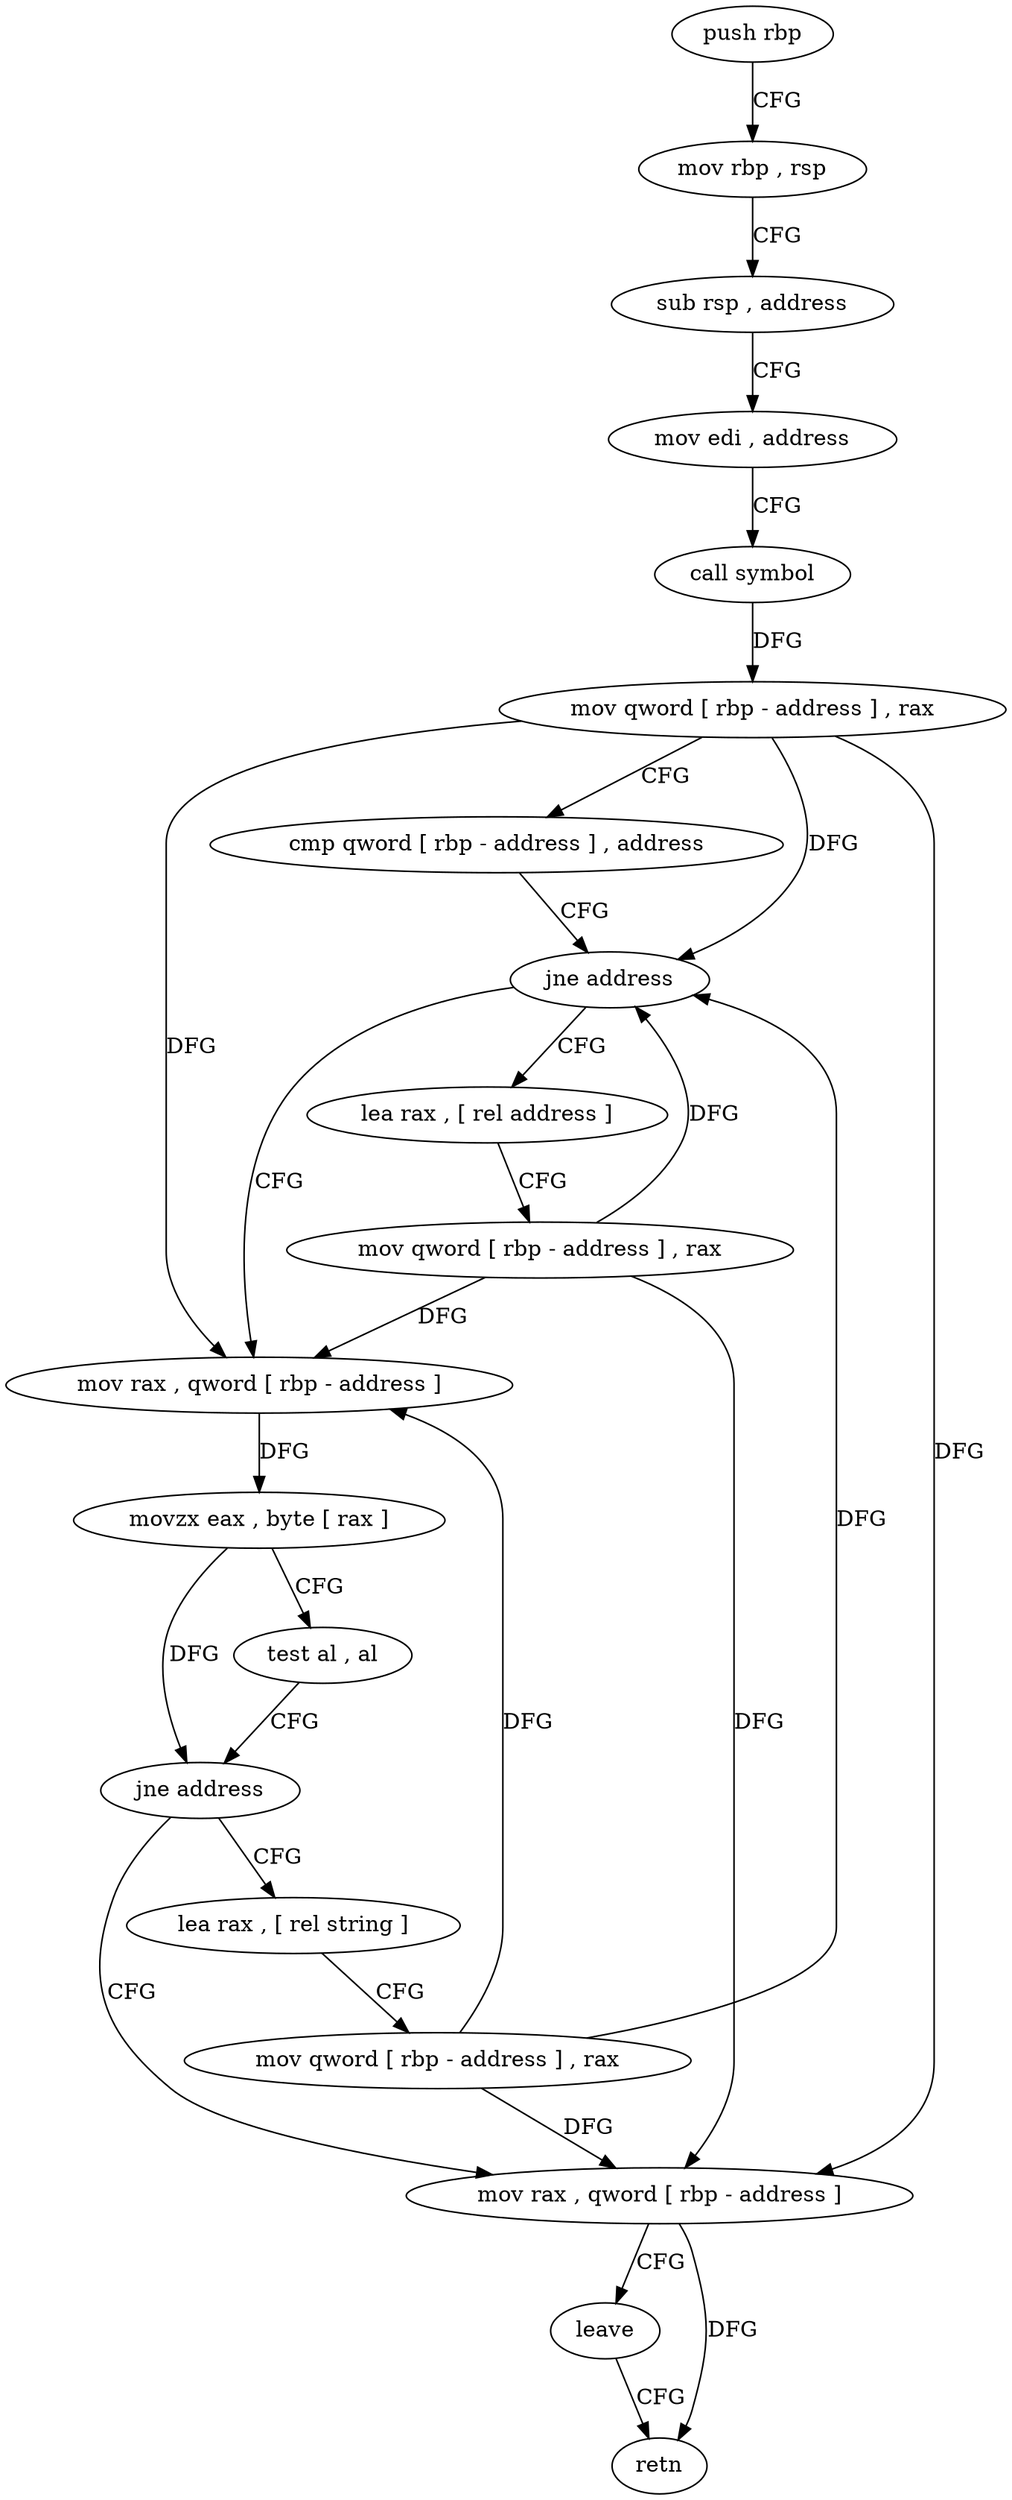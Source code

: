 digraph "func" {
"4347424" [label = "push rbp" ]
"4347425" [label = "mov rbp , rsp" ]
"4347428" [label = "sub rsp , address" ]
"4347432" [label = "mov edi , address" ]
"4347437" [label = "call symbol" ]
"4347442" [label = "mov qword [ rbp - address ] , rax" ]
"4347446" [label = "cmp qword [ rbp - address ] , address" ]
"4347451" [label = "jne address" ]
"4347464" [label = "mov rax , qword [ rbp - address ]" ]
"4347453" [label = "lea rax , [ rel address ]" ]
"4347468" [label = "movzx eax , byte [ rax ]" ]
"4347471" [label = "test al , al" ]
"4347473" [label = "jne address" ]
"4347486" [label = "mov rax , qword [ rbp - address ]" ]
"4347475" [label = "lea rax , [ rel string ]" ]
"4347460" [label = "mov qword [ rbp - address ] , rax" ]
"4347490" [label = "leave" ]
"4347491" [label = "retn" ]
"4347482" [label = "mov qword [ rbp - address ] , rax" ]
"4347424" -> "4347425" [ label = "CFG" ]
"4347425" -> "4347428" [ label = "CFG" ]
"4347428" -> "4347432" [ label = "CFG" ]
"4347432" -> "4347437" [ label = "CFG" ]
"4347437" -> "4347442" [ label = "DFG" ]
"4347442" -> "4347446" [ label = "CFG" ]
"4347442" -> "4347451" [ label = "DFG" ]
"4347442" -> "4347464" [ label = "DFG" ]
"4347442" -> "4347486" [ label = "DFG" ]
"4347446" -> "4347451" [ label = "CFG" ]
"4347451" -> "4347464" [ label = "CFG" ]
"4347451" -> "4347453" [ label = "CFG" ]
"4347464" -> "4347468" [ label = "DFG" ]
"4347453" -> "4347460" [ label = "CFG" ]
"4347468" -> "4347471" [ label = "CFG" ]
"4347468" -> "4347473" [ label = "DFG" ]
"4347471" -> "4347473" [ label = "CFG" ]
"4347473" -> "4347486" [ label = "CFG" ]
"4347473" -> "4347475" [ label = "CFG" ]
"4347486" -> "4347490" [ label = "CFG" ]
"4347486" -> "4347491" [ label = "DFG" ]
"4347475" -> "4347482" [ label = "CFG" ]
"4347460" -> "4347464" [ label = "DFG" ]
"4347460" -> "4347451" [ label = "DFG" ]
"4347460" -> "4347486" [ label = "DFG" ]
"4347490" -> "4347491" [ label = "CFG" ]
"4347482" -> "4347486" [ label = "DFG" ]
"4347482" -> "4347451" [ label = "DFG" ]
"4347482" -> "4347464" [ label = "DFG" ]
}
